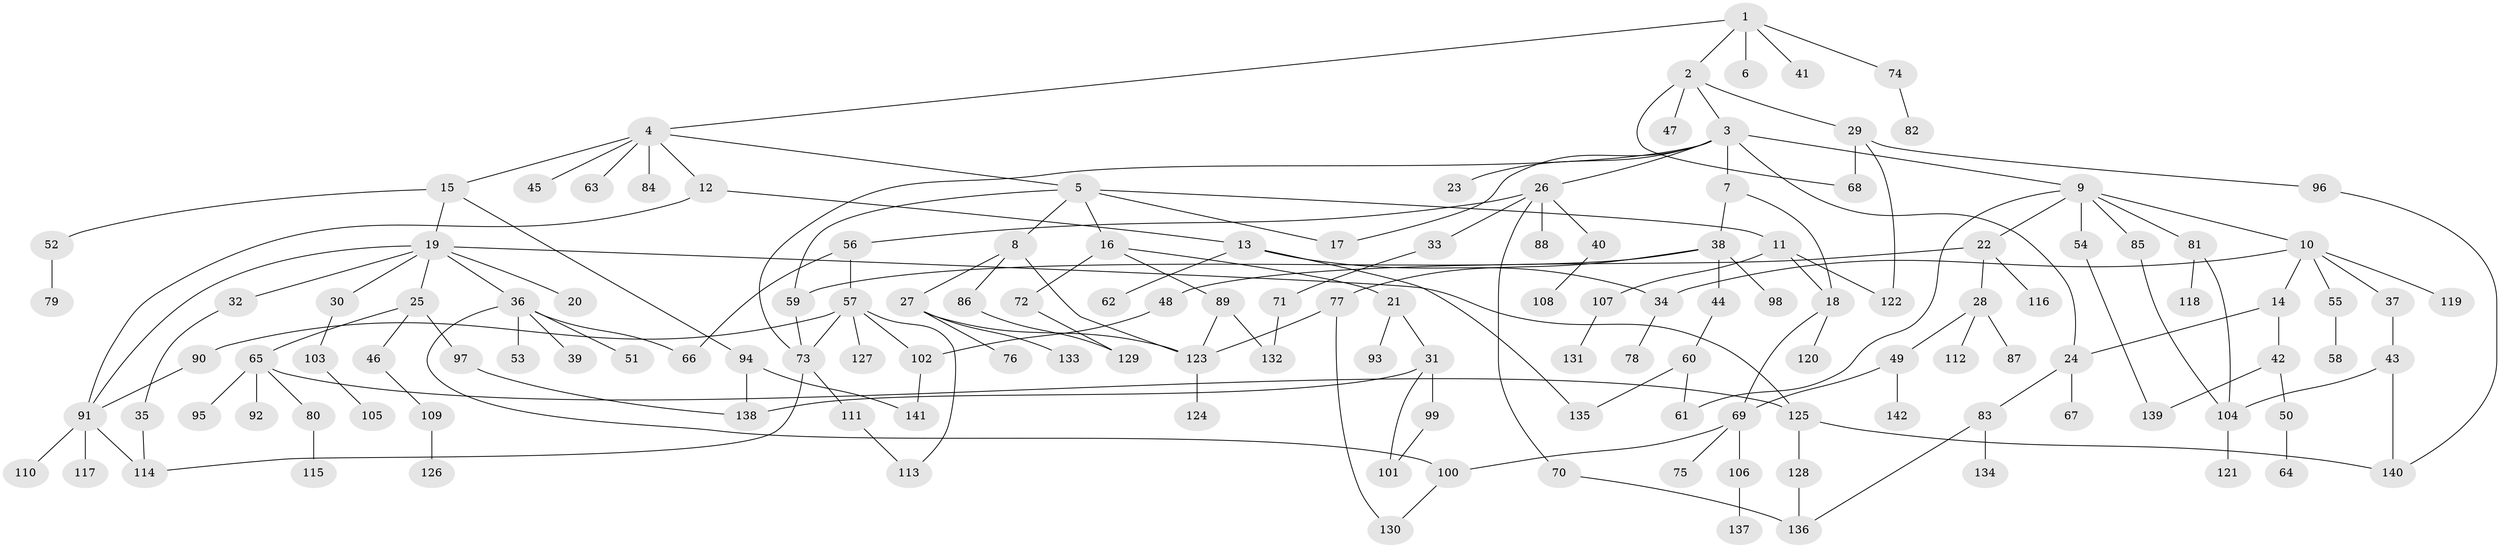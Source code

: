 // Generated by graph-tools (version 1.1) at 2025/34/03/09/25 02:34:01]
// undirected, 142 vertices, 179 edges
graph export_dot {
graph [start="1"]
  node [color=gray90,style=filled];
  1;
  2;
  3;
  4;
  5;
  6;
  7;
  8;
  9;
  10;
  11;
  12;
  13;
  14;
  15;
  16;
  17;
  18;
  19;
  20;
  21;
  22;
  23;
  24;
  25;
  26;
  27;
  28;
  29;
  30;
  31;
  32;
  33;
  34;
  35;
  36;
  37;
  38;
  39;
  40;
  41;
  42;
  43;
  44;
  45;
  46;
  47;
  48;
  49;
  50;
  51;
  52;
  53;
  54;
  55;
  56;
  57;
  58;
  59;
  60;
  61;
  62;
  63;
  64;
  65;
  66;
  67;
  68;
  69;
  70;
  71;
  72;
  73;
  74;
  75;
  76;
  77;
  78;
  79;
  80;
  81;
  82;
  83;
  84;
  85;
  86;
  87;
  88;
  89;
  90;
  91;
  92;
  93;
  94;
  95;
  96;
  97;
  98;
  99;
  100;
  101;
  102;
  103;
  104;
  105;
  106;
  107;
  108;
  109;
  110;
  111;
  112;
  113;
  114;
  115;
  116;
  117;
  118;
  119;
  120;
  121;
  122;
  123;
  124;
  125;
  126;
  127;
  128;
  129;
  130;
  131;
  132;
  133;
  134;
  135;
  136;
  137;
  138;
  139;
  140;
  141;
  142;
  1 -- 2;
  1 -- 4;
  1 -- 6;
  1 -- 41;
  1 -- 74;
  2 -- 3;
  2 -- 29;
  2 -- 47;
  2 -- 68;
  3 -- 7;
  3 -- 9;
  3 -- 23;
  3 -- 26;
  3 -- 73;
  3 -- 24;
  3 -- 17;
  4 -- 5;
  4 -- 12;
  4 -- 15;
  4 -- 45;
  4 -- 63;
  4 -- 84;
  5 -- 8;
  5 -- 11;
  5 -- 16;
  5 -- 17;
  5 -- 59;
  7 -- 38;
  7 -- 18;
  8 -- 27;
  8 -- 86;
  8 -- 123;
  9 -- 10;
  9 -- 22;
  9 -- 54;
  9 -- 81;
  9 -- 85;
  9 -- 61;
  10 -- 14;
  10 -- 37;
  10 -- 55;
  10 -- 119;
  10 -- 34;
  11 -- 18;
  11 -- 107;
  11 -- 122;
  12 -- 13;
  12 -- 91;
  13 -- 34;
  13 -- 62;
  13 -- 135;
  14 -- 24;
  14 -- 42;
  15 -- 19;
  15 -- 52;
  15 -- 94;
  16 -- 21;
  16 -- 72;
  16 -- 89;
  18 -- 120;
  18 -- 69;
  19 -- 20;
  19 -- 25;
  19 -- 30;
  19 -- 32;
  19 -- 36;
  19 -- 125;
  19 -- 91;
  21 -- 31;
  21 -- 93;
  22 -- 28;
  22 -- 48;
  22 -- 116;
  24 -- 67;
  24 -- 83;
  25 -- 46;
  25 -- 65;
  25 -- 97;
  26 -- 33;
  26 -- 40;
  26 -- 56;
  26 -- 70;
  26 -- 88;
  27 -- 76;
  27 -- 123;
  27 -- 133;
  28 -- 49;
  28 -- 87;
  28 -- 112;
  29 -- 68;
  29 -- 96;
  29 -- 122;
  30 -- 103;
  31 -- 99;
  31 -- 138;
  31 -- 101;
  32 -- 35;
  33 -- 71;
  34 -- 78;
  35 -- 114;
  36 -- 39;
  36 -- 51;
  36 -- 53;
  36 -- 66;
  36 -- 100;
  37 -- 43;
  38 -- 44;
  38 -- 77;
  38 -- 98;
  38 -- 59;
  40 -- 108;
  42 -- 50;
  42 -- 139;
  43 -- 104;
  43 -- 140;
  44 -- 60;
  46 -- 109;
  48 -- 102;
  49 -- 69;
  49 -- 142;
  50 -- 64;
  52 -- 79;
  54 -- 139;
  55 -- 58;
  56 -- 57;
  56 -- 66;
  57 -- 73;
  57 -- 90;
  57 -- 127;
  57 -- 113;
  57 -- 102;
  59 -- 73;
  60 -- 61;
  60 -- 135;
  65 -- 80;
  65 -- 92;
  65 -- 95;
  65 -- 125;
  69 -- 75;
  69 -- 100;
  69 -- 106;
  70 -- 136;
  71 -- 132;
  72 -- 129;
  73 -- 111;
  73 -- 114;
  74 -- 82;
  77 -- 123;
  77 -- 130;
  80 -- 115;
  81 -- 118;
  81 -- 104;
  83 -- 134;
  83 -- 136;
  85 -- 104;
  86 -- 129;
  89 -- 132;
  89 -- 123;
  90 -- 91;
  91 -- 110;
  91 -- 114;
  91 -- 117;
  94 -- 138;
  94 -- 141;
  96 -- 140;
  97 -- 138;
  99 -- 101;
  100 -- 130;
  102 -- 141;
  103 -- 105;
  104 -- 121;
  106 -- 137;
  107 -- 131;
  109 -- 126;
  111 -- 113;
  123 -- 124;
  125 -- 128;
  125 -- 140;
  128 -- 136;
}
